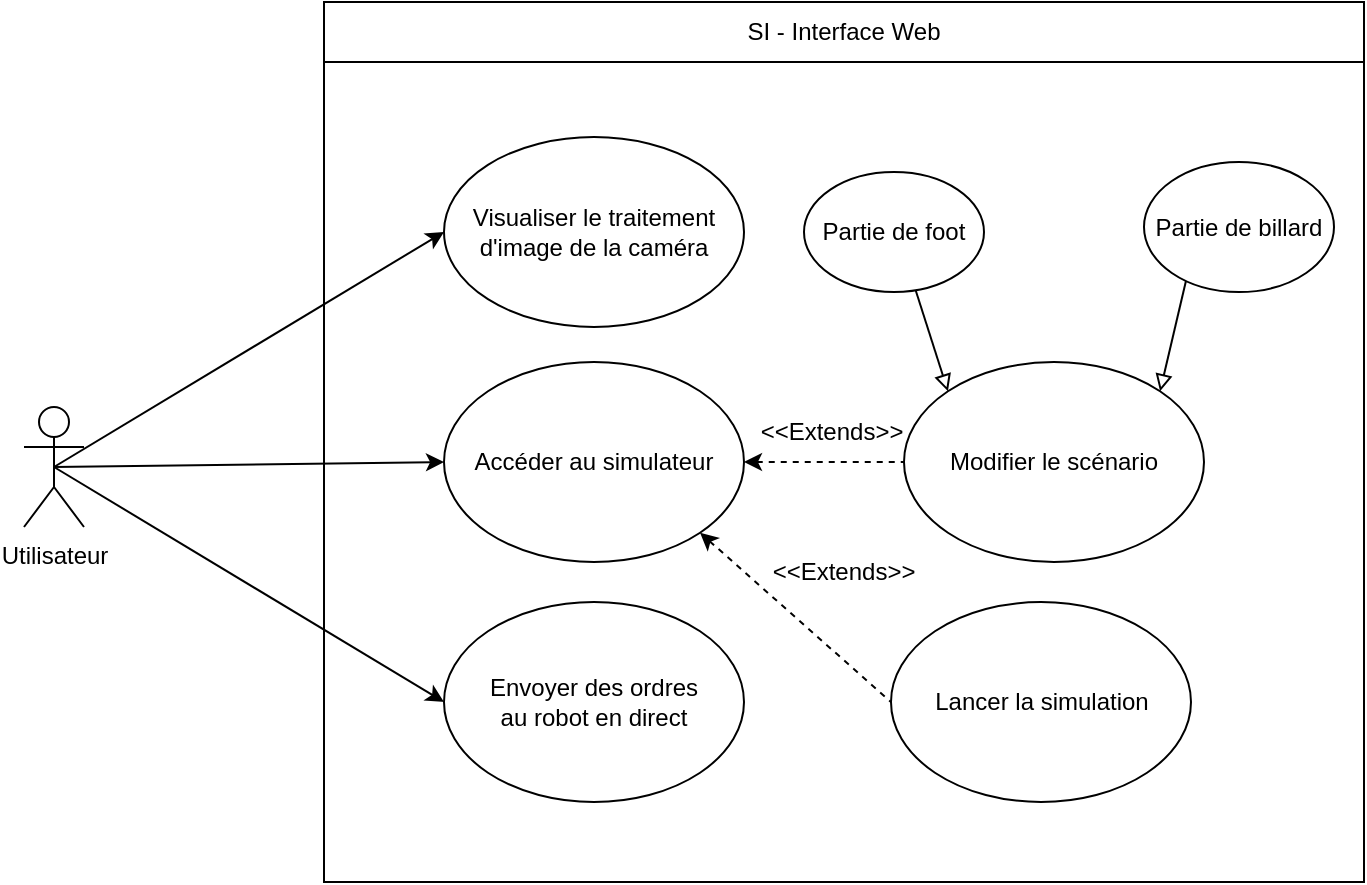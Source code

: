 <mxfile version="24.8.6">
  <diagram name="Page-1" id="AB0keoI7-ha-Tv2clOvg">
    <mxGraphModel dx="750" dy="494" grid="1" gridSize="10" guides="1" tooltips="1" connect="1" arrows="1" fold="1" page="1" pageScale="1" pageWidth="827" pageHeight="1169" math="0" shadow="0">
      <root>
        <mxCell id="0" />
        <mxCell id="1" parent="0" />
        <mxCell id="L7qKy4QKq_9-H6OXvV1P-13" value="" style="rounded=0;whiteSpace=wrap;html=1;" parent="1" vertex="1">
          <mxGeometry x="190" y="300" width="520" height="410" as="geometry" />
        </mxCell>
        <mxCell id="L7qKy4QKq_9-H6OXvV1P-45" style="rounded=0;orthogonalLoop=1;jettySize=auto;html=1;exitX=0.5;exitY=0.5;exitDx=0;exitDy=0;exitPerimeter=0;entryX=0;entryY=0.5;entryDx=0;entryDy=0;" parent="1" source="L7qKy4QKq_9-H6OXvV1P-1" target="L7qKy4QKq_9-H6OXvV1P-8" edge="1">
          <mxGeometry relative="1" as="geometry">
            <mxPoint x="270" y="480" as="targetPoint" />
          </mxGeometry>
        </mxCell>
        <mxCell id="us3GWqnWjrYGklk017k6-14" style="rounded=0;orthogonalLoop=1;jettySize=auto;html=1;exitX=0.5;exitY=0.5;exitDx=0;exitDy=0;exitPerimeter=0;entryX=0;entryY=0.5;entryDx=0;entryDy=0;" edge="1" parent="1" source="L7qKy4QKq_9-H6OXvV1P-1" target="L7qKy4QKq_9-H6OXvV1P-3">
          <mxGeometry relative="1" as="geometry" />
        </mxCell>
        <mxCell id="us3GWqnWjrYGklk017k6-15" style="rounded=0;orthogonalLoop=1;jettySize=auto;html=1;exitX=0.5;exitY=0.5;exitDx=0;exitDy=0;exitPerimeter=0;entryX=0;entryY=0.5;entryDx=0;entryDy=0;" edge="1" parent="1" source="L7qKy4QKq_9-H6OXvV1P-1" target="L7qKy4QKq_9-H6OXvV1P-28">
          <mxGeometry relative="1" as="geometry" />
        </mxCell>
        <mxCell id="L7qKy4QKq_9-H6OXvV1P-1" value="&lt;div&gt;Utilisateur&lt;/div&gt;" style="shape=umlActor;verticalLabelPosition=bottom;verticalAlign=top;html=1;outlineConnect=0;" parent="1" vertex="1">
          <mxGeometry x="40" y="472.5" width="30" height="60" as="geometry" />
        </mxCell>
        <mxCell id="L7qKy4QKq_9-H6OXvV1P-3" value="Visualiser le traitement d&#39;image de la caméra" style="ellipse;whiteSpace=wrap;html=1;" parent="1" vertex="1">
          <mxGeometry x="250" y="337.5" width="150" height="95" as="geometry" />
        </mxCell>
        <mxCell id="L7qKy4QKq_9-H6OXvV1P-8" value="&lt;div&gt;Envoyer des ordres&lt;/div&gt;&lt;div&gt;au robot en direct&lt;/div&gt;" style="ellipse;whiteSpace=wrap;html=1;" parent="1" vertex="1">
          <mxGeometry x="250" y="570" width="150" height="100" as="geometry" />
        </mxCell>
        <mxCell id="L7qKy4QKq_9-H6OXvV1P-14" value="SI - Interface Web" style="rounded=0;whiteSpace=wrap;html=1;" parent="1" vertex="1">
          <mxGeometry x="190" y="270" width="520" height="30" as="geometry" />
        </mxCell>
        <mxCell id="L7qKy4QKq_9-H6OXvV1P-25" style="edgeStyle=orthogonalEdgeStyle;rounded=0;orthogonalLoop=1;jettySize=auto;html=1;exitX=0.5;exitY=1;exitDx=0;exitDy=0;" parent="1" edge="1">
          <mxGeometry relative="1" as="geometry">
            <mxPoint x="346" y="530" as="sourcePoint" />
            <mxPoint x="346" y="530" as="targetPoint" />
          </mxGeometry>
        </mxCell>
        <mxCell id="L7qKy4QKq_9-H6OXvV1P-41" style="edgeStyle=orthogonalEdgeStyle;rounded=0;orthogonalLoop=1;jettySize=auto;html=1;exitX=1;exitY=0.5;exitDx=0;exitDy=0;entryX=0;entryY=0.5;entryDx=0;entryDy=0;startArrow=classic;startFill=1;endArrow=none;endFill=0;dashed=1;" parent="1" source="L7qKy4QKq_9-H6OXvV1P-28" target="L7qKy4QKq_9-H6OXvV1P-40" edge="1">
          <mxGeometry relative="1" as="geometry" />
        </mxCell>
        <mxCell id="us3GWqnWjrYGklk017k6-18" style="rounded=0;orthogonalLoop=1;jettySize=auto;html=1;exitX=1;exitY=1;exitDx=0;exitDy=0;entryX=0;entryY=0.5;entryDx=0;entryDy=0;endArrow=none;endFill=0;startArrow=classic;startFill=1;dashed=1;" edge="1" parent="1" source="L7qKy4QKq_9-H6OXvV1P-28" target="L7qKy4QKq_9-H6OXvV1P-36">
          <mxGeometry relative="1" as="geometry" />
        </mxCell>
        <mxCell id="L7qKy4QKq_9-H6OXvV1P-28" value="Accéder au simulateur" style="ellipse;whiteSpace=wrap;html=1;" parent="1" vertex="1">
          <mxGeometry x="250" y="450" width="150" height="100" as="geometry" />
        </mxCell>
        <mxCell id="L7qKy4QKq_9-H6OXvV1P-36" value="Lancer la simulation" style="ellipse;whiteSpace=wrap;html=1;" parent="1" vertex="1">
          <mxGeometry x="473.5" y="570" width="150" height="100" as="geometry" />
        </mxCell>
        <mxCell id="us3GWqnWjrYGklk017k6-13" style="rounded=0;orthogonalLoop=1;jettySize=auto;html=1;exitX=1;exitY=0;exitDx=0;exitDy=0;entryX=0.222;entryY=0.908;entryDx=0;entryDy=0;endArrow=none;endFill=0;startArrow=block;startFill=0;entryPerimeter=0;" edge="1" parent="1" source="L7qKy4QKq_9-H6OXvV1P-40" target="us3GWqnWjrYGklk017k6-11">
          <mxGeometry relative="1" as="geometry" />
        </mxCell>
        <mxCell id="us3GWqnWjrYGklk017k6-16" style="rounded=0;orthogonalLoop=1;jettySize=auto;html=1;exitX=0;exitY=0;exitDx=0;exitDy=0;entryX=0.611;entryY=0.942;entryDx=0;entryDy=0;endArrow=none;endFill=0;startArrow=block;startFill=0;entryPerimeter=0;" edge="1" parent="1" source="L7qKy4QKq_9-H6OXvV1P-40" target="us3GWqnWjrYGklk017k6-8">
          <mxGeometry relative="1" as="geometry" />
        </mxCell>
        <mxCell id="L7qKy4QKq_9-H6OXvV1P-40" value="Modifier le scénario" style="ellipse;whiteSpace=wrap;html=1;" parent="1" vertex="1">
          <mxGeometry x="480" y="450" width="150" height="100" as="geometry" />
        </mxCell>
        <mxCell id="us3GWqnWjrYGklk017k6-8" value="Partie de foot" style="ellipse;whiteSpace=wrap;html=1;" vertex="1" parent="1">
          <mxGeometry x="430" y="355" width="90" height="60" as="geometry" />
        </mxCell>
        <mxCell id="us3GWqnWjrYGklk017k6-11" value="Partie de billard" style="ellipse;whiteSpace=wrap;html=1;" vertex="1" parent="1">
          <mxGeometry x="600" y="350" width="95" height="65" as="geometry" />
        </mxCell>
        <mxCell id="us3GWqnWjrYGklk017k6-17" value="&amp;lt;&amp;lt;Extends&amp;gt;&amp;gt;" style="text;html=1;align=center;verticalAlign=middle;whiteSpace=wrap;rounded=0;" vertex="1" parent="1">
          <mxGeometry x="413.5" y="470" width="60" height="30" as="geometry" />
        </mxCell>
        <mxCell id="us3GWqnWjrYGklk017k6-19" value="&amp;lt;&amp;lt;Extends&amp;gt;&amp;gt;" style="text;html=1;align=center;verticalAlign=middle;whiteSpace=wrap;rounded=0;" vertex="1" parent="1">
          <mxGeometry x="420" y="540" width="60" height="30" as="geometry" />
        </mxCell>
      </root>
    </mxGraphModel>
  </diagram>
</mxfile>
